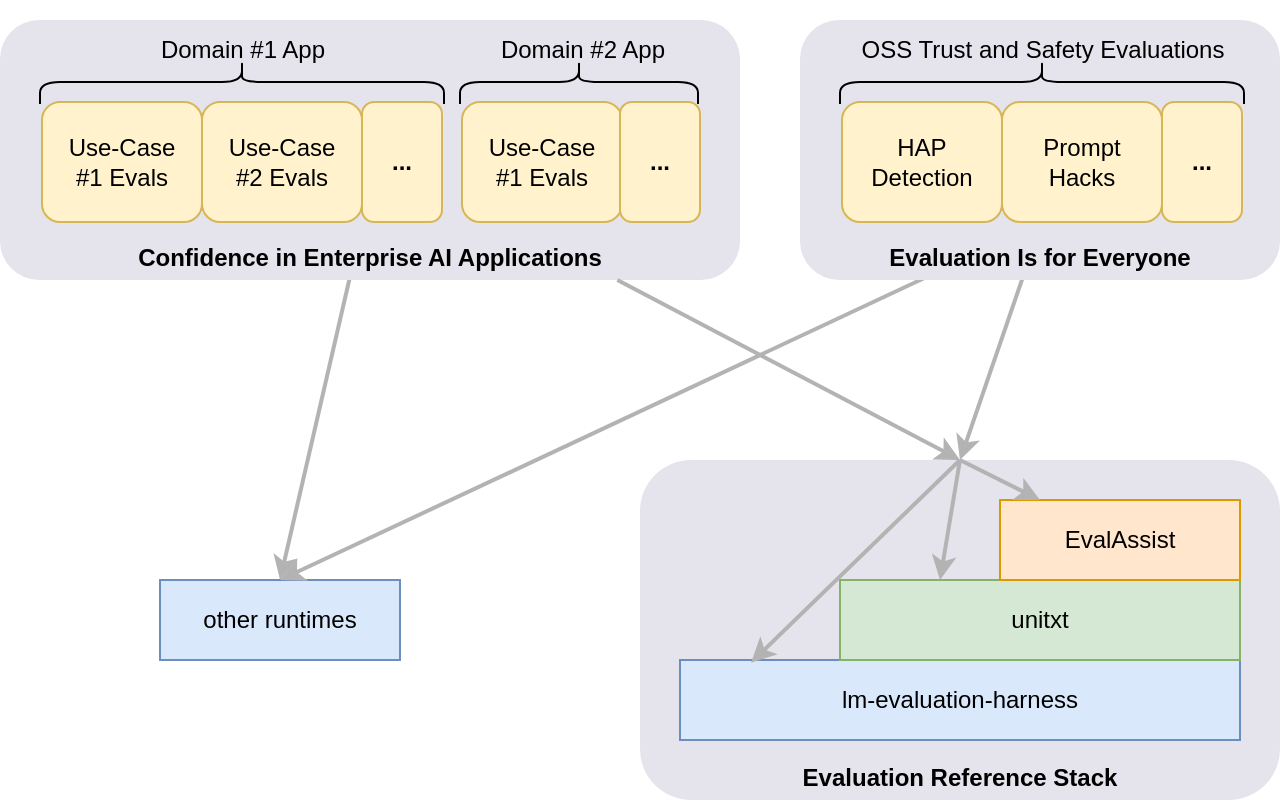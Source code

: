 <mxfile version="27.0.9">
  <diagram name="Page-1" id="09gnQbrcLcjUpxyhCd7x">
    <mxGraphModel dx="1956" dy="1004" grid="1" gridSize="10" guides="1" tooltips="1" connect="1" arrows="1" fold="1" page="1" pageScale="1" pageWidth="850" pageHeight="1100" background="#ffffff" math="0" shadow="0">
      <root>
        <mxCell id="0" />
        <mxCell id="1" parent="0" />
        <mxCell id="c8Kz1cjIccoRoO9TKuOa-13" value="" style="endArrow=classic;html=1;rounded=0;exitX=0.464;exitY=0.991;exitDx=0;exitDy=0;strokeWidth=2;exitPerimeter=0;entryX=0.5;entryY=0;entryDx=0;entryDy=0;strokeColor=#B3B3B3;" parent="1" source="A06e3dQSnWRtUagbO1aE-56" target="A06e3dQSnWRtUagbO1aE-1" edge="1">
          <mxGeometry width="50" height="50" relative="1" as="geometry">
            <mxPoint x="-120" y="145" as="sourcePoint" />
            <mxPoint x="-160" y="260" as="targetPoint" />
          </mxGeometry>
        </mxCell>
        <mxCell id="c8Kz1cjIccoRoO9TKuOa-17" value="" style="endArrow=classic;html=1;rounded=0;exitX=0.5;exitY=1;exitDx=0;exitDy=0;strokeWidth=2;entryX=0.5;entryY=0;entryDx=0;entryDy=0;strokeColor=#B3B3B3;" parent="1" target="c8Kz1cjIccoRoO9TKuOa-24" edge="1">
          <mxGeometry width="50" height="50" relative="1" as="geometry">
            <mxPoint x="-661" y="121" as="sourcePoint" />
            <mxPoint x="-530" y="310" as="targetPoint" />
          </mxGeometry>
        </mxCell>
        <mxCell id="c8Kz1cjIccoRoO9TKuOa-24" value="other runtimes" style="rounded=0;whiteSpace=wrap;html=1;fillColor=#dae8fc;strokeColor=#6c8ebf;" parent="1" vertex="1">
          <mxGeometry x="-760" y="290" width="120" height="40" as="geometry" />
        </mxCell>
        <mxCell id="A06e3dQSnWRtUagbO1aE-2" value="" style="group;strokeWidth=2;dashed=1;fillColor=none;strokeColor=none;" parent="1" vertex="1" connectable="0">
          <mxGeometry x="-520" y="230" width="320" height="170" as="geometry" />
        </mxCell>
        <mxCell id="A06e3dQSnWRtUagbO1aE-1" value="&lt;b&gt;Evaluation Reference Stack&lt;/b&gt;" style="shape=ext;double=1;rounded=1;whiteSpace=wrap;html=1;verticalAlign=bottom;fillColor=light-dark(#e5e4ec, #3b394a);strokeColor=none;" parent="A06e3dQSnWRtUagbO1aE-2" vertex="1">
          <mxGeometry width="320" height="170" as="geometry" />
        </mxCell>
        <mxCell id="HqwWWxnO23v2ZquKlt4F-1" value="lm-evaluation-harness" style="rounded=0;whiteSpace=wrap;html=1;fillColor=#dae8fc;strokeColor=#6c8ebf;" parent="A06e3dQSnWRtUagbO1aE-2" vertex="1">
          <mxGeometry x="20" y="100" width="280" height="40" as="geometry" />
        </mxCell>
        <mxCell id="c8Kz1cjIccoRoO9TKuOa-2" value="unitxt" style="rounded=0;whiteSpace=wrap;html=1;fillColor=#d5e8d4;strokeColor=#82b366;" parent="A06e3dQSnWRtUagbO1aE-2" vertex="1">
          <mxGeometry x="100" y="60" width="200" height="40" as="geometry" />
        </mxCell>
        <mxCell id="I_eKQ2xqUoPQEGkjYmp6-1" value="EvalAssist" style="rounded=0;whiteSpace=wrap;html=1;fillColor=#ffe6cc;strokeColor=#d79b00;" parent="A06e3dQSnWRtUagbO1aE-2" vertex="1">
          <mxGeometry x="180" y="20" width="120" height="40" as="geometry" />
        </mxCell>
        <mxCell id="c8Kz1cjIccoRoO9TKuOa-14" value="" style="endArrow=classic;html=1;rounded=0;exitX=0.5;exitY=1;exitDx=0;exitDy=0;strokeWidth=3;" parent="A06e3dQSnWRtUagbO1aE-2" source="I_eKQ2xqUoPQEGkjYmp6-1" target="c8Kz1cjIccoRoO9TKuOa-2" edge="1">
          <mxGeometry width="50" height="50" relative="1" as="geometry">
            <mxPoint x="230" y="-10" as="sourcePoint" />
            <mxPoint x="203" y="30" as="targetPoint" />
          </mxGeometry>
        </mxCell>
        <mxCell id="A06e3dQSnWRtUagbO1aE-75" value="" style="endArrow=classic;html=1;rounded=0;strokeWidth=2;entryX=0.127;entryY=0.033;entryDx=0;entryDy=0;entryPerimeter=0;strokeColor=#B3B3B3;" parent="A06e3dQSnWRtUagbO1aE-2" target="HqwWWxnO23v2ZquKlt4F-1" edge="1">
          <mxGeometry width="50" height="50" relative="1" as="geometry">
            <mxPoint x="160" as="sourcePoint" />
            <mxPoint x="245" y="80" as="targetPoint" />
          </mxGeometry>
        </mxCell>
        <mxCell id="A06e3dQSnWRtUagbO1aE-76" value="" style="endArrow=classic;html=1;rounded=0;strokeWidth=2;entryX=0.25;entryY=0;entryDx=0;entryDy=0;strokeColor=#B3B3B3;" parent="A06e3dQSnWRtUagbO1aE-2" target="c8Kz1cjIccoRoO9TKuOa-2" edge="1">
          <mxGeometry width="50" height="50" relative="1" as="geometry">
            <mxPoint x="160" as="sourcePoint" />
            <mxPoint x="150" y="91" as="targetPoint" />
          </mxGeometry>
        </mxCell>
        <mxCell id="A06e3dQSnWRtUagbO1aE-77" value="" style="endArrow=classic;html=1;rounded=0;strokeWidth=2;exitX=0.5;exitY=0;exitDx=0;exitDy=0;strokeColor=#B3B3B3;" parent="A06e3dQSnWRtUagbO1aE-2" source="A06e3dQSnWRtUagbO1aE-1" target="I_eKQ2xqUoPQEGkjYmp6-1" edge="1">
          <mxGeometry width="50" height="50" relative="1" as="geometry">
            <mxPoint x="150" as="sourcePoint" />
            <mxPoint x="140" y="120" as="targetPoint" />
          </mxGeometry>
        </mxCell>
        <mxCell id="A06e3dQSnWRtUagbO1aE-15" value="" style="endArrow=classic;html=1;rounded=0;strokeWidth=2;entryX=0.5;entryY=0;entryDx=0;entryDy=0;exitX=0.276;exitY=0.978;exitDx=0;exitDy=0;exitPerimeter=0;strokeColor=#B3B3B3;" parent="1" source="A06e3dQSnWRtUagbO1aE-56" target="c8Kz1cjIccoRoO9TKuOa-24" edge="1">
          <mxGeometry width="50" height="50" relative="1" as="geometry">
            <mxPoint x="-120" y="145" as="sourcePoint" />
            <mxPoint x="-290" y="483" as="targetPoint" />
          </mxGeometry>
        </mxCell>
        <mxCell id="A06e3dQSnWRtUagbO1aE-54" value="" style="group" parent="1" vertex="1" connectable="0">
          <mxGeometry x="-840" width="450" height="142" as="geometry" />
        </mxCell>
        <mxCell id="A06e3dQSnWRtUagbO1aE-49" value="&lt;span style=&quot;text-wrap-mode: nowrap;&quot;&gt;&lt;b&gt;Confidence in&amp;nbsp;&lt;/b&gt;&lt;/span&gt;&lt;b style=&quot;color: light-dark(rgb(0, 0, 0), rgb(255, 255, 255)); text-wrap-mode: nowrap; background-color: transparent;&quot;&gt;Enterprise AI Applications&lt;/b&gt;" style="shape=ext;double=1;rounded=1;whiteSpace=wrap;html=1;verticalAlign=bottom;fillColor=light-dark(#e5e4ec, #3b394a);strokeColor=none;" parent="A06e3dQSnWRtUagbO1aE-54" vertex="1">
          <mxGeometry y="10" width="370" height="130" as="geometry" />
        </mxCell>
        <mxCell id="A06e3dQSnWRtUagbO1aE-33" value="" style="group" parent="A06e3dQSnWRtUagbO1aE-54" vertex="1" connectable="0">
          <mxGeometry x="20" width="202" height="111" as="geometry" />
        </mxCell>
        <mxCell id="A06e3dQSnWRtUagbO1aE-34" value="" style="shape=curlyBracket;whiteSpace=wrap;html=1;rounded=1;flipH=1;labelPosition=right;verticalLabelPosition=middle;align=left;verticalAlign=middle;size=0.5;rotation=270;" parent="A06e3dQSnWRtUagbO1aE-33" vertex="1">
          <mxGeometry x="90" y="-60" width="22" height="202" as="geometry" />
        </mxCell>
        <mxCell id="A06e3dQSnWRtUagbO1aE-35" value="Domain #1 App" style="text;html=1;align=center;verticalAlign=middle;resizable=0;points=[];autosize=1;strokeColor=none;fillColor=none;" parent="A06e3dQSnWRtUagbO1aE-33" vertex="1">
          <mxGeometry x="46" y="10" width="110" height="30" as="geometry" />
        </mxCell>
        <mxCell id="A06e3dQSnWRtUagbO1aE-36" value="" style="group" parent="A06e3dQSnWRtUagbO1aE-33" vertex="1" connectable="0">
          <mxGeometry x="1" y="51" width="200" height="60" as="geometry" />
        </mxCell>
        <mxCell id="A06e3dQSnWRtUagbO1aE-37" value="&lt;b&gt;...&lt;/b&gt;" style="rounded=1;whiteSpace=wrap;html=1;fillColor=#fff2cc;strokeColor=#d6b656;" parent="A06e3dQSnWRtUagbO1aE-36" vertex="1">
          <mxGeometry x="160" width="40" height="60" as="geometry" />
        </mxCell>
        <mxCell id="A06e3dQSnWRtUagbO1aE-38" value="Use-Case&lt;div&gt;#1 Evals&lt;/div&gt;" style="rounded=1;whiteSpace=wrap;html=1;fillColor=#fff2cc;strokeColor=#d6b656;" parent="A06e3dQSnWRtUagbO1aE-36" vertex="1">
          <mxGeometry width="80" height="60" as="geometry" />
        </mxCell>
        <mxCell id="A06e3dQSnWRtUagbO1aE-39" value="Use-Case&lt;div&gt;#2 Evals&lt;/div&gt;" style="rounded=1;whiteSpace=wrap;html=1;fillColor=#fff2cc;strokeColor=#d6b656;" parent="A06e3dQSnWRtUagbO1aE-36" vertex="1">
          <mxGeometry x="80" width="80" height="60" as="geometry" />
        </mxCell>
        <mxCell id="A06e3dQSnWRtUagbO1aE-53" value="" style="endArrow=classic;html=1;rounded=0;exitX=0.5;exitY=1;exitDx=0;exitDy=0;strokeWidth=3;" parent="A06e3dQSnWRtUagbO1aE-54" edge="1">
          <mxGeometry width="50" height="50" relative="1" as="geometry">
            <mxPoint x="330" y="40" as="sourcePoint" />
            <mxPoint x="330" y="40" as="targetPoint" />
          </mxGeometry>
        </mxCell>
        <mxCell id="A06e3dQSnWRtUagbO1aE-41" value="" style="shape=curlyBracket;whiteSpace=wrap;html=1;rounded=1;flipH=1;labelPosition=right;verticalLabelPosition=middle;align=left;verticalAlign=middle;size=0.5;rotation=270;" parent="A06e3dQSnWRtUagbO1aE-54" vertex="1">
          <mxGeometry x="278.5" y="-18.5" width="22" height="119" as="geometry" />
        </mxCell>
        <mxCell id="A06e3dQSnWRtUagbO1aE-42" value="Domain #2 App" style="text;html=1;align=center;verticalAlign=middle;resizable=0;points=[];autosize=1;strokeColor=none;fillColor=none;" parent="A06e3dQSnWRtUagbO1aE-54" vertex="1">
          <mxGeometry x="235.5" y="10" width="110" height="30" as="geometry" />
        </mxCell>
        <mxCell id="A06e3dQSnWRtUagbO1aE-43" value="" style="group" parent="A06e3dQSnWRtUagbO1aE-54" vertex="1" connectable="0">
          <mxGeometry x="231" y="51" width="119" height="60" as="geometry" />
        </mxCell>
        <mxCell id="A06e3dQSnWRtUagbO1aE-45" value="Use-Case&lt;div&gt;#1 Evals&lt;/div&gt;" style="rounded=1;whiteSpace=wrap;html=1;fillColor=#fff2cc;strokeColor=#d6b656;" parent="A06e3dQSnWRtUagbO1aE-43" vertex="1">
          <mxGeometry width="80" height="60" as="geometry" />
        </mxCell>
        <mxCell id="A06e3dQSnWRtUagbO1aE-44" value="&lt;b&gt;...&lt;/b&gt;" style="rounded=1;whiteSpace=wrap;html=1;fillColor=#fff2cc;strokeColor=#d6b656;" parent="A06e3dQSnWRtUagbO1aE-54" vertex="1">
          <mxGeometry x="310" y="51" width="40" height="60" as="geometry" />
        </mxCell>
        <mxCell id="c8Kz1cjIccoRoO9TKuOa-23" value="" style="endArrow=classic;html=1;rounded=0;strokeWidth=2;entryX=0.5;entryY=0;entryDx=0;entryDy=0;strokeColor=#B3B3B3;" parent="1" source="A06e3dQSnWRtUagbO1aE-49" target="A06e3dQSnWRtUagbO1aE-1" edge="1">
          <mxGeometry width="50" height="50" relative="1" as="geometry">
            <mxPoint x="-661" y="121" as="sourcePoint" />
            <mxPoint x="-400" y="270" as="targetPoint" />
          </mxGeometry>
        </mxCell>
        <mxCell id="A06e3dQSnWRtUagbO1aE-72" value="" style="group" parent="1" vertex="1" connectable="0">
          <mxGeometry x="-440" width="240" height="140" as="geometry" />
        </mxCell>
        <mxCell id="A06e3dQSnWRtUagbO1aE-56" value="&lt;span style=&quot;text-wrap-mode: nowrap;&quot;&gt;&lt;b&gt;Evaluation Is for Everyone&lt;/b&gt;&lt;/span&gt;" style="shape=ext;double=1;rounded=1;whiteSpace=wrap;html=1;verticalAlign=bottom;fillColor=light-dark(#e5e4ec, #3b394a);strokeColor=none;" parent="A06e3dQSnWRtUagbO1aE-72" vertex="1">
          <mxGeometry y="10" width="240" height="130" as="geometry" />
        </mxCell>
        <mxCell id="A06e3dQSnWRtUagbO1aE-57" value="" style="group" parent="A06e3dQSnWRtUagbO1aE-72" vertex="1" connectable="0">
          <mxGeometry x="20" width="202" height="111" as="geometry" />
        </mxCell>
        <mxCell id="A06e3dQSnWRtUagbO1aE-58" value="" style="shape=curlyBracket;whiteSpace=wrap;html=1;rounded=1;flipH=1;labelPosition=right;verticalLabelPosition=middle;align=left;verticalAlign=middle;size=0.5;rotation=270;" parent="A06e3dQSnWRtUagbO1aE-57" vertex="1">
          <mxGeometry x="90" y="-60" width="22" height="202" as="geometry" />
        </mxCell>
        <mxCell id="A06e3dQSnWRtUagbO1aE-59" value="OSS Trust and Safety Evaluations" style="text;html=1;align=center;verticalAlign=middle;resizable=0;points=[];autosize=1;strokeColor=none;fillColor=none;" parent="A06e3dQSnWRtUagbO1aE-57" vertex="1">
          <mxGeometry x="1" y="10" width="200" height="30" as="geometry" />
        </mxCell>
        <mxCell id="A06e3dQSnWRtUagbO1aE-60" value="" style="group" parent="A06e3dQSnWRtUagbO1aE-57" vertex="1" connectable="0">
          <mxGeometry x="1" y="51" width="200" height="60" as="geometry" />
        </mxCell>
        <mxCell id="A06e3dQSnWRtUagbO1aE-61" value="&lt;b&gt;...&lt;/b&gt;" style="rounded=1;whiteSpace=wrap;html=1;fillColor=#fff2cc;strokeColor=#d6b656;" parent="A06e3dQSnWRtUagbO1aE-60" vertex="1">
          <mxGeometry x="160" width="40" height="60" as="geometry" />
        </mxCell>
        <mxCell id="A06e3dQSnWRtUagbO1aE-62" value="HAP&lt;div&gt;Detection&lt;/div&gt;" style="rounded=1;whiteSpace=wrap;html=1;fillColor=#fff2cc;strokeColor=#d6b656;" parent="A06e3dQSnWRtUagbO1aE-60" vertex="1">
          <mxGeometry width="80" height="60" as="geometry" />
        </mxCell>
        <mxCell id="A06e3dQSnWRtUagbO1aE-63" value="Prompt&lt;div&gt;Hacks&lt;/div&gt;" style="rounded=1;whiteSpace=wrap;html=1;fillColor=#fff2cc;strokeColor=#d6b656;" parent="A06e3dQSnWRtUagbO1aE-60" vertex="1">
          <mxGeometry x="80" width="80" height="60" as="geometry" />
        </mxCell>
      </root>
    </mxGraphModel>
  </diagram>
</mxfile>
